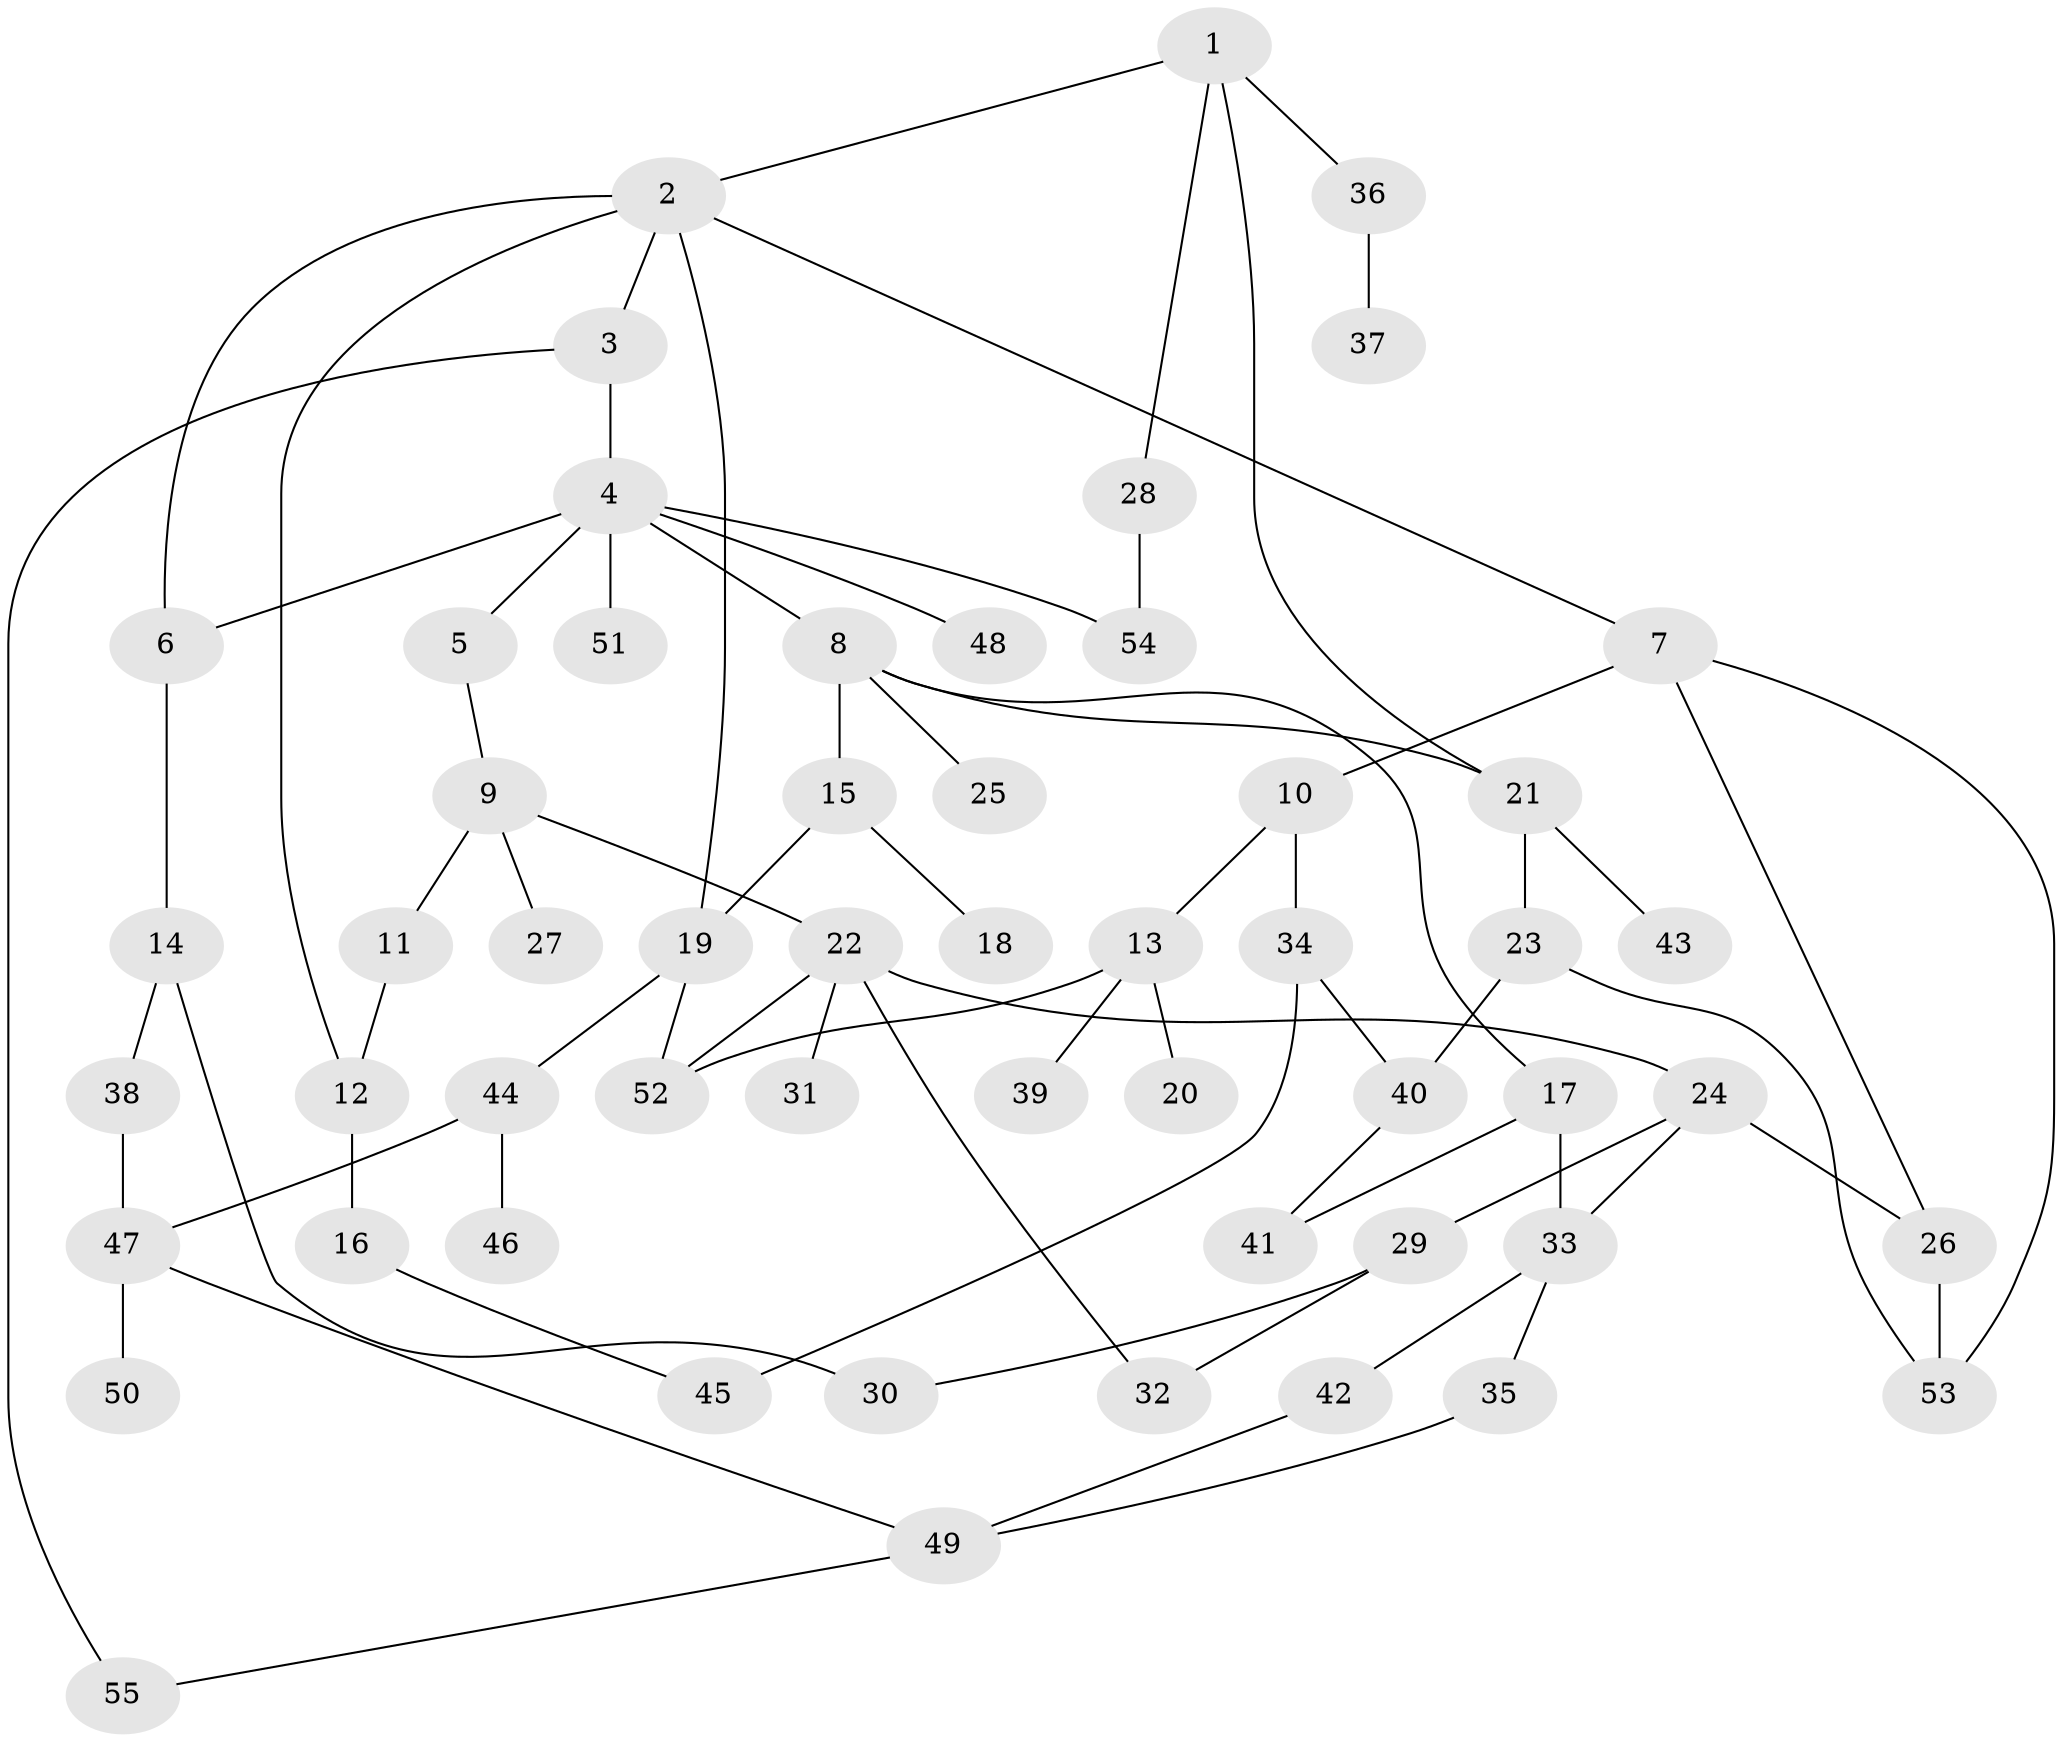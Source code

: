 // Generated by graph-tools (version 1.1) at 2025/10/02/27/25 16:10:53]
// undirected, 55 vertices, 74 edges
graph export_dot {
graph [start="1"]
  node [color=gray90,style=filled];
  1;
  2;
  3;
  4;
  5;
  6;
  7;
  8;
  9;
  10;
  11;
  12;
  13;
  14;
  15;
  16;
  17;
  18;
  19;
  20;
  21;
  22;
  23;
  24;
  25;
  26;
  27;
  28;
  29;
  30;
  31;
  32;
  33;
  34;
  35;
  36;
  37;
  38;
  39;
  40;
  41;
  42;
  43;
  44;
  45;
  46;
  47;
  48;
  49;
  50;
  51;
  52;
  53;
  54;
  55;
  1 -- 2;
  1 -- 28;
  1 -- 36;
  1 -- 21;
  2 -- 3;
  2 -- 6;
  2 -- 7;
  2 -- 12;
  2 -- 19;
  3 -- 4;
  3 -- 55;
  4 -- 5;
  4 -- 8;
  4 -- 48;
  4 -- 51;
  4 -- 6;
  4 -- 54;
  5 -- 9;
  6 -- 14;
  7 -- 10;
  7 -- 53;
  7 -- 26;
  8 -- 15;
  8 -- 17;
  8 -- 21;
  8 -- 25;
  9 -- 11;
  9 -- 22;
  9 -- 27;
  10 -- 13;
  10 -- 34;
  11 -- 12;
  12 -- 16;
  13 -- 20;
  13 -- 39;
  13 -- 52;
  14 -- 30;
  14 -- 38;
  15 -- 18;
  15 -- 19;
  16 -- 45;
  17 -- 33;
  17 -- 41;
  19 -- 44;
  19 -- 52;
  21 -- 23;
  21 -- 43;
  22 -- 24;
  22 -- 31;
  22 -- 32;
  22 -- 52;
  23 -- 53;
  23 -- 40;
  24 -- 26;
  24 -- 29;
  24 -- 33;
  26 -- 53;
  28 -- 54;
  29 -- 30;
  29 -- 32;
  33 -- 35;
  33 -- 42;
  34 -- 40;
  34 -- 45;
  35 -- 49;
  36 -- 37;
  38 -- 47;
  40 -- 41;
  42 -- 49;
  44 -- 46;
  44 -- 47;
  47 -- 49;
  47 -- 50;
  49 -- 55;
}
